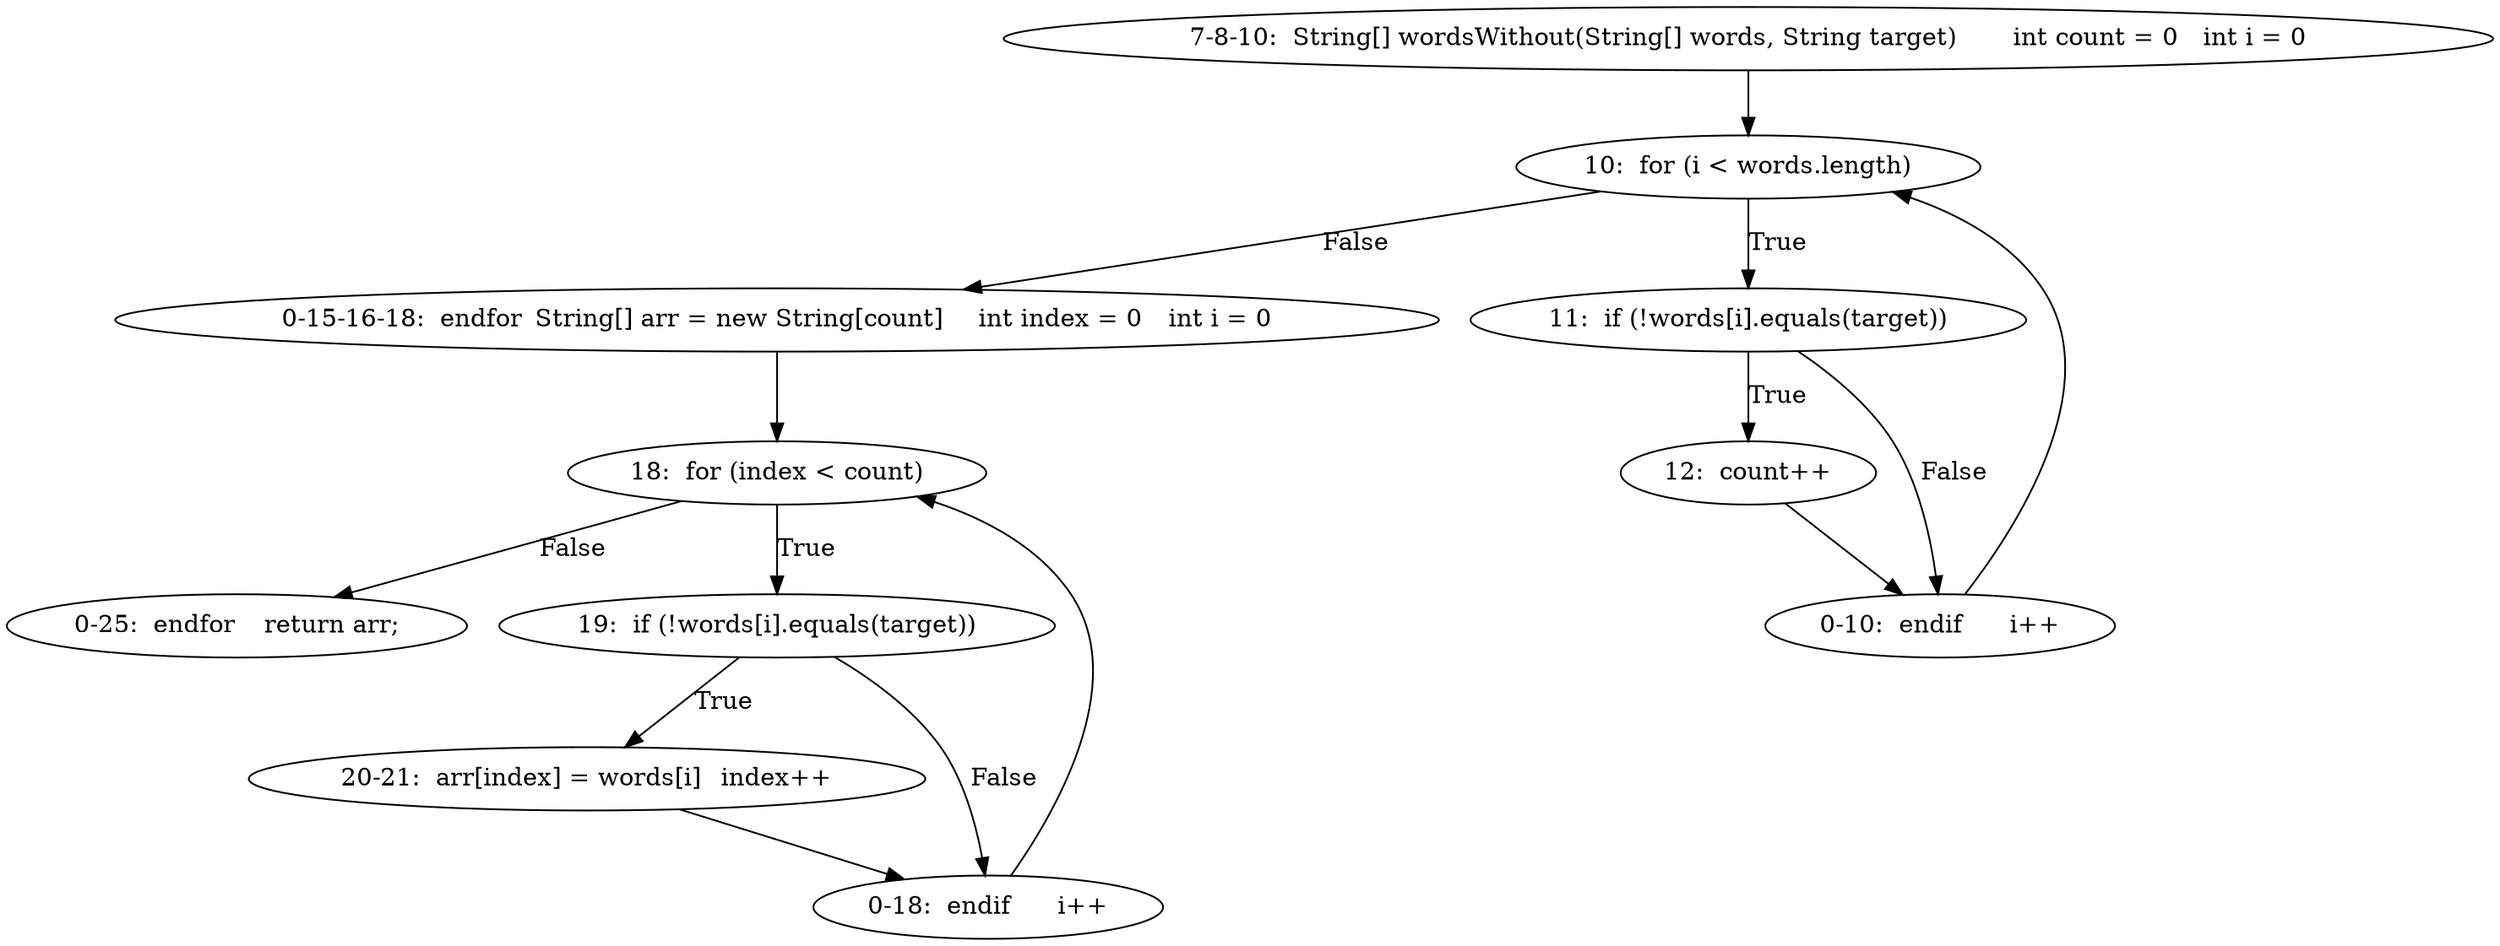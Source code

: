 digraph result_test { 
// graph-vertices
  a2  [label="7-8-10:  String[] wordsWithout(String[] words, String target)	int count = 0	int i = 0"]; 
  3  [label="10:  for (i < words.length)"]; 
  a5  [label="0-15-16-18:  endfor	String[] arr = new String[count]	int index = 0	int i = 0"]; 
  6  [label="11:  if (!words[i].equals(target))"]; 
  7  [label="12:  count++"]; 
  12  [label="18:  for (index < count)"]; 
  a6  [label="0-10:  endif	i++"]; 
  a7  [label="0-25:  endfor	return arr;"]; 
  15  [label="19:  if (!words[i].equals(target))"]; 
  a8  [label="20-21:  arr[index] = words[i]	index++"]; 
  a9  [label="0-18:  endif	i++"]; 
// graph-edges
  a2 -> 3;
  3 -> a5  [label="False"]; 
  3 -> 6  [label="True"]; 
  6 -> 7  [label="True"]; 
  7 -> a6;
  6 -> a6  [label="False"]; 
  a6 -> 3;
  a5 -> 12;
  12 -> a7  [label="False"]; 
  12 -> 15  [label="True"]; 
  15 -> a8  [label="True"]; 
  a8 -> a9;
  15 -> a9  [label="False"]; 
  a9 -> 12;
}